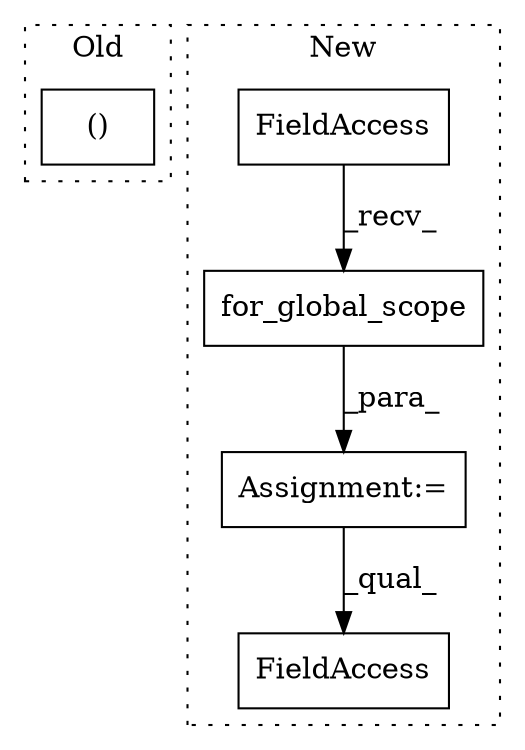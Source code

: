 digraph G {
subgraph cluster0 {
1 [label="()" a="106" s="1444" l="35" shape="box"];
label = "Old";
style="dotted";
}
subgraph cluster1 {
2 [label="for_global_scope" a="32" s="1541" l="18" shape="box"];
3 [label="Assignment:=" a="7" s="1519" l="1" shape="box"];
4 [label="FieldAccess" a="22" s="1520" l="20" shape="box"];
5 [label="FieldAccess" a="22" s="1902" l="38" shape="box"];
label = "New";
style="dotted";
}
2 -> 3 [label="_para_"];
3 -> 5 [label="_qual_"];
4 -> 2 [label="_recv_"];
}